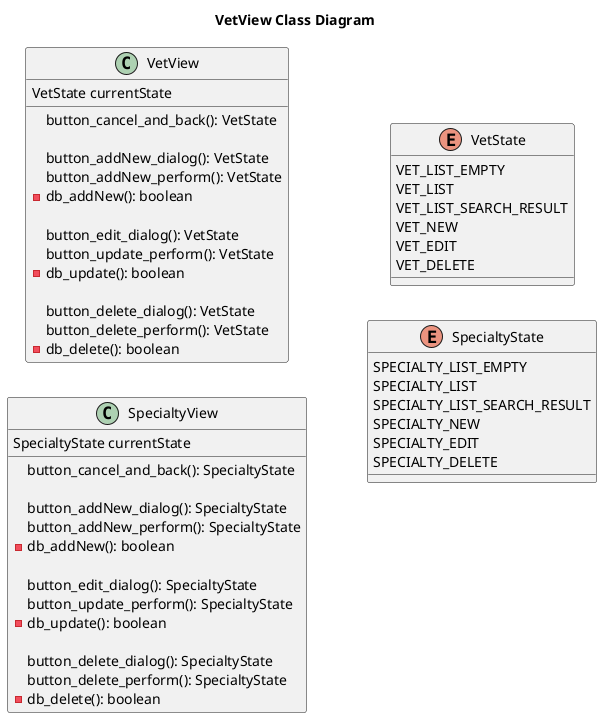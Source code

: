 @startuml
'https://plantuml.com/class-diagram

title VetView Class Diagram

left to right direction
'top to bottom direction


class VetView {
    VetState currentState

    button_cancel_and_back(): VetState

    button_addNew_dialog(): VetState
    button_addNew_perform(): VetState
    - db_addNew(): boolean

    button_edit_dialog(): VetState
    button_update_perform(): VetState
    - db_update(): boolean

    button_delete_dialog(): VetState
    button_delete_perform(): VetState
    - db_delete(): boolean
}

class SpecialtyView {

    SpecialtyState currentState

    button_cancel_and_back(): SpecialtyState

    button_addNew_dialog(): SpecialtyState
    button_addNew_perform(): SpecialtyState
    - db_addNew(): boolean

    button_edit_dialog(): SpecialtyState
    button_update_perform(): SpecialtyState
    - db_update(): boolean

    button_delete_dialog(): SpecialtyState
    button_delete_perform(): SpecialtyState
    - db_delete(): boolean
}

enum VetState {
    VET_LIST_EMPTY
    VET_LIST
    VET_LIST_SEARCH_RESULT
    VET_NEW
    VET_EDIT
    VET_DELETE
}

enum SpecialtyState {
    SPECIALTY_LIST_EMPTY
    SPECIALTY_LIST
    SPECIALTY_LIST_SEARCH_RESULT
    SPECIALTY_NEW
    SPECIALTY_EDIT
    SPECIALTY_DELETE
}

@enduml
